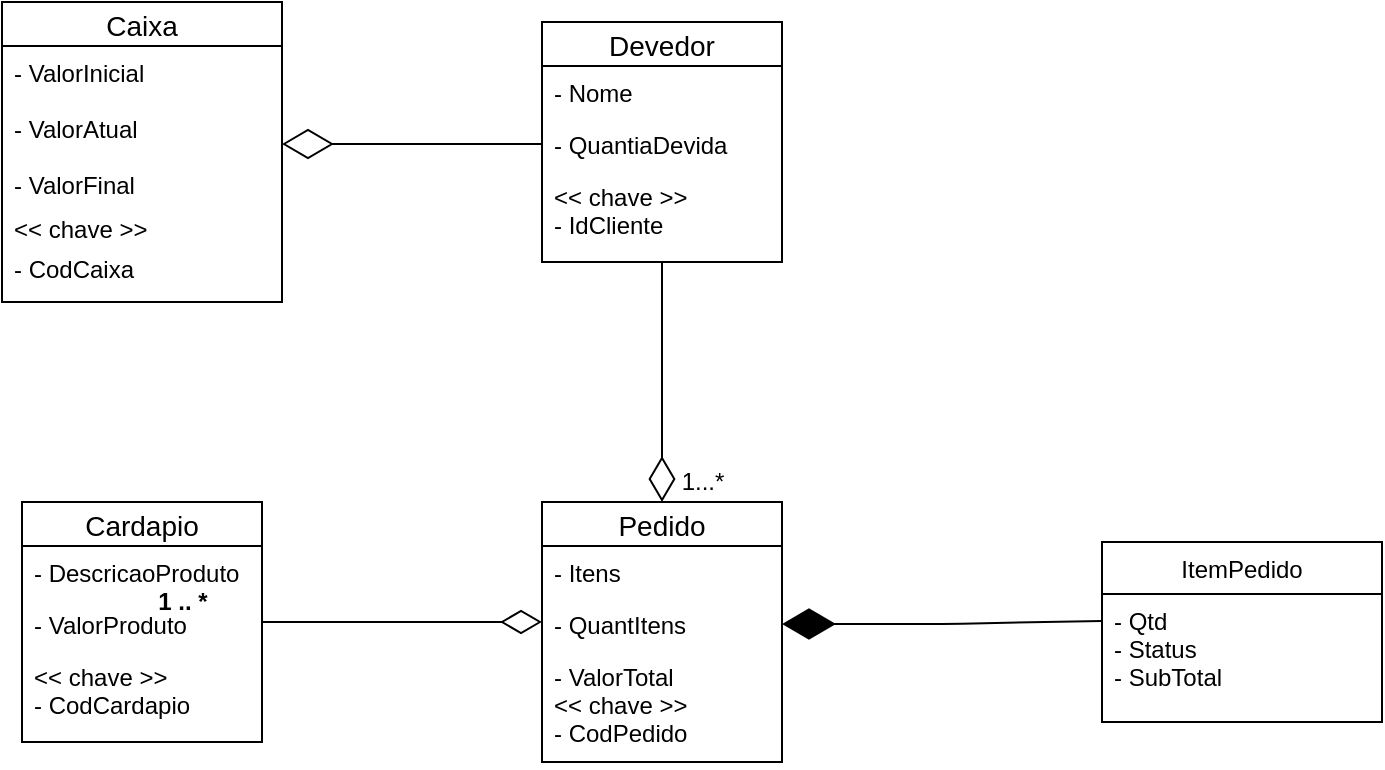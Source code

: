 <mxfile version="13.0.1"><diagram id="08roWCBCD62fhNJQnwJd" name="Page-1"><mxGraphModel dx="1695" dy="433" grid="1" gridSize="10" guides="1" tooltips="1" connect="1" arrows="1" fold="1" page="1" pageScale="1" pageWidth="827" pageHeight="1169" math="0" shadow="0"><root><mxCell id="0"/><mxCell id="1" parent="0"/><mxCell id="L_Tfyu2iYiZXmHbxxTq6-12" value="&lt;&lt; chave &gt;&gt;" style="text;strokeColor=none;fillColor=none;spacingLeft=4;spacingRight=4;overflow=hidden;rotatable=0;points=[[0,0.5],[1,0.5]];portConstraint=eastwest;fontSize=12;" parent="1" vertex="1"><mxGeometry x="-100" y="750" width="140" height="26" as="geometry"/></mxCell><mxCell id="L_Tfyu2iYiZXmHbxxTq6-21" value="&lt;b&gt;1 .. *&lt;/b&gt;" style="text;html=1;align=center;verticalAlign=middle;resizable=0;points=[];autosize=1;" parent="1" vertex="1"><mxGeometry x="-30" y="940" width="40" height="20" as="geometry"/></mxCell><mxCell id="V0ZTQlG43mDPrAawsUu--2" value="Pedido" style="swimlane;fontStyle=0;childLayout=stackLayout;horizontal=1;startSize=22;horizontalStack=0;resizeParent=1;resizeParentMax=0;resizeLast=0;collapsible=1;marginBottom=0;align=center;fontSize=14;" vertex="1" parent="1"><mxGeometry x="170" y="900" width="120" height="130" as="geometry"/></mxCell><mxCell id="V0ZTQlG43mDPrAawsUu--3" value="- Itens" style="text;strokeColor=none;fillColor=none;spacingLeft=4;spacingRight=4;overflow=hidden;rotatable=0;points=[[0,0.5],[1,0.5]];portConstraint=eastwest;fontSize=12;" vertex="1" parent="V0ZTQlG43mDPrAawsUu--2"><mxGeometry y="22" width="120" height="26" as="geometry"/></mxCell><mxCell id="V0ZTQlG43mDPrAawsUu--4" value="- QuantItens" style="text;strokeColor=none;fillColor=none;spacingLeft=4;spacingRight=4;overflow=hidden;rotatable=0;points=[[0,0.5],[1,0.5]];portConstraint=eastwest;fontSize=12;" vertex="1" parent="V0ZTQlG43mDPrAawsUu--2"><mxGeometry y="48" width="120" height="26" as="geometry"/></mxCell><mxCell id="V0ZTQlG43mDPrAawsUu--5" value="- ValorTotal&#10;&lt;&lt; chave &gt;&gt;&#10;- CodPedido" style="text;strokeColor=none;fillColor=none;spacingLeft=4;spacingRight=4;overflow=hidden;rotatable=0;points=[[0,0.5],[1,0.5]];portConstraint=eastwest;fontSize=12;" vertex="1" parent="V0ZTQlG43mDPrAawsUu--2"><mxGeometry y="74" width="120" height="56" as="geometry"/></mxCell><mxCell id="V0ZTQlG43mDPrAawsUu--6" style="edgeStyle=orthogonalEdgeStyle;rounded=0;orthogonalLoop=1;jettySize=auto;html=1;endArrow=diamondThin;endFill=0;endSize=18;" edge="1" parent="1" source="V0ZTQlG43mDPrAawsUu--7"><mxGeometry relative="1" as="geometry"><mxPoint x="170" y="960" as="targetPoint"/></mxGeometry></mxCell><mxCell id="V0ZTQlG43mDPrAawsUu--11" value="" style="endArrow=diamondThin;endFill=1;endSize=24;html=1;entryX=1;entryY=0.5;entryDx=0;entryDy=0;" edge="1" parent="1" target="V0ZTQlG43mDPrAawsUu--4"><mxGeometry width="160" relative="1" as="geometry"><mxPoint x="450" y="959.5" as="sourcePoint"/><mxPoint x="330" y="959.5" as="targetPoint"/><Array as="points"><mxPoint x="370" y="961"/></Array></mxGeometry></mxCell><mxCell id="V0ZTQlG43mDPrAawsUu--12" value="ItemPedido" style="swimlane;fontStyle=0;childLayout=stackLayout;horizontal=1;startSize=26;fillColor=none;horizontalStack=0;resizeParent=1;resizeParentMax=0;resizeLast=0;collapsible=1;marginBottom=0;" vertex="1" parent="1"><mxGeometry x="450" y="920" width="140" height="90" as="geometry"/></mxCell><mxCell id="V0ZTQlG43mDPrAawsUu--13" value="- Qtd&#10;- Status&#10;- SubTotal" style="text;strokeColor=none;fillColor=none;align=left;verticalAlign=top;spacingLeft=4;spacingRight=4;overflow=hidden;rotatable=0;points=[[0,0.5],[1,0.5]];portConstraint=eastwest;" vertex="1" parent="V0ZTQlG43mDPrAawsUu--12"><mxGeometry y="26" width="140" height="64" as="geometry"/></mxCell><mxCell id="V0ZTQlG43mDPrAawsUu--18" style="edgeStyle=orthogonalEdgeStyle;rounded=0;orthogonalLoop=1;jettySize=auto;html=1;entryX=0.5;entryY=0;entryDx=0;entryDy=0;endArrow=diamondThin;endFill=0;endSize=20;" edge="1" parent="1" source="V0ZTQlG43mDPrAawsUu--20" target="V0ZTQlG43mDPrAawsUu--2"><mxGeometry relative="1" as="geometry"/></mxCell><mxCell id="V0ZTQlG43mDPrAawsUu--19" value="1...*" style="text;html=1;align=center;verticalAlign=middle;resizable=0;points=[];autosize=1;" vertex="1" parent="1"><mxGeometry x="230" y="880" width="40" height="20" as="geometry"/></mxCell><mxCell id="V0ZTQlG43mDPrAawsUu--20" value="Devedor" style="swimlane;fontStyle=0;childLayout=stackLayout;horizontal=1;startSize=22;horizontalStack=0;resizeParent=1;resizeParentMax=0;resizeLast=0;collapsible=1;marginBottom=0;align=center;fontSize=14;" vertex="1" parent="1"><mxGeometry x="170" y="660" width="120" height="120" as="geometry"/></mxCell><mxCell id="V0ZTQlG43mDPrAawsUu--21" value="- Nome" style="text;strokeColor=none;fillColor=none;spacingLeft=4;spacingRight=4;overflow=hidden;rotatable=0;points=[[0,0.5],[1,0.5]];portConstraint=eastwest;fontSize=12;" vertex="1" parent="V0ZTQlG43mDPrAawsUu--20"><mxGeometry y="22" width="120" height="26" as="geometry"/></mxCell><mxCell id="V0ZTQlG43mDPrAawsUu--22" value="- QuantiaDevida" style="text;strokeColor=none;fillColor=none;spacingLeft=4;spacingRight=4;overflow=hidden;rotatable=0;points=[[0,0.5],[1,0.5]];portConstraint=eastwest;fontSize=12;" vertex="1" parent="V0ZTQlG43mDPrAawsUu--20"><mxGeometry y="48" width="120" height="26" as="geometry"/></mxCell><mxCell id="V0ZTQlG43mDPrAawsUu--23" value="&lt;&lt; chave &gt;&gt;&#10;- IdCliente" style="text;strokeColor=none;fillColor=none;spacingLeft=4;spacingRight=4;overflow=hidden;rotatable=0;points=[[0,0.5],[1,0.5]];portConstraint=eastwest;fontSize=12;" vertex="1" parent="V0ZTQlG43mDPrAawsUu--20"><mxGeometry y="74" width="120" height="46" as="geometry"/></mxCell><mxCell id="V0ZTQlG43mDPrAawsUu--7" value="Cardapio" style="swimlane;fontStyle=0;childLayout=stackLayout;horizontal=1;startSize=22;horizontalStack=0;resizeParent=1;resizeParentMax=0;resizeLast=0;collapsible=1;marginBottom=0;align=center;fontSize=14;" vertex="1" parent="1"><mxGeometry x="-90" y="900" width="120" height="120" as="geometry"/></mxCell><mxCell id="V0ZTQlG43mDPrAawsUu--8" value="- DescricaoProduto" style="text;strokeColor=none;fillColor=none;spacingLeft=4;spacingRight=4;overflow=hidden;rotatable=0;points=[[0,0.5],[1,0.5]];portConstraint=eastwest;fontSize=12;" vertex="1" parent="V0ZTQlG43mDPrAawsUu--7"><mxGeometry y="22" width="120" height="26" as="geometry"/></mxCell><mxCell id="V0ZTQlG43mDPrAawsUu--9" value="- ValorProduto" style="text;strokeColor=none;fillColor=none;spacingLeft=4;spacingRight=4;overflow=hidden;rotatable=0;points=[[0,0.5],[1,0.5]];portConstraint=eastwest;fontSize=12;" vertex="1" parent="V0ZTQlG43mDPrAawsUu--7"><mxGeometry y="48" width="120" height="26" as="geometry"/></mxCell><mxCell id="V0ZTQlG43mDPrAawsUu--10" value="&lt;&lt; chave &gt;&gt;&#10;- CodCardapio" style="text;strokeColor=none;fillColor=none;spacingLeft=4;spacingRight=4;overflow=hidden;rotatable=0;points=[[0,0.5],[1,0.5]];portConstraint=eastwest;fontSize=12;" vertex="1" parent="V0ZTQlG43mDPrAawsUu--7"><mxGeometry y="74" width="120" height="46" as="geometry"/></mxCell><mxCell id="L_Tfyu2iYiZXmHbxxTq6-13" value="Caixa" style="swimlane;fontStyle=0;childLayout=stackLayout;horizontal=1;startSize=22;horizontalStack=0;resizeParent=1;resizeParentMax=0;resizeLast=0;collapsible=1;marginBottom=0;align=center;fontSize=14;" parent="1" vertex="1"><mxGeometry x="-100" y="650" width="140" height="150" as="geometry"/></mxCell><mxCell id="L_Tfyu2iYiZXmHbxxTq6-14" value="- ValorInicial&#10;&#10;- ValorAtual&#10;&#10;- ValorFinal&#10;" style="text;strokeColor=none;fillColor=none;spacingLeft=4;spacingRight=4;overflow=hidden;rotatable=0;points=[[0,0.5],[1,0.5]];portConstraint=eastwest;fontSize=12;" parent="L_Tfyu2iYiZXmHbxxTq6-13" vertex="1"><mxGeometry y="22" width="140" height="98" as="geometry"/></mxCell><mxCell id="L_Tfyu2iYiZXmHbxxTq6-15" value="- CodCaixa" style="text;strokeColor=none;fillColor=none;spacingLeft=4;spacingRight=4;overflow=hidden;rotatable=0;points=[[0,0.5],[1,0.5]];portConstraint=eastwest;fontSize=12;" parent="L_Tfyu2iYiZXmHbxxTq6-13" vertex="1"><mxGeometry y="120" width="140" height="30" as="geometry"/></mxCell><mxCell id="V0ZTQlG43mDPrAawsUu--25" style="edgeStyle=orthogonalEdgeStyle;rounded=0;orthogonalLoop=1;jettySize=auto;html=1;exitX=0;exitY=0.5;exitDx=0;exitDy=0;entryX=1;entryY=0.5;entryDx=0;entryDy=0;endArrow=diamondThin;endFill=0;targetPerimeterSpacing=0;endSize=23;" edge="1" parent="1" source="V0ZTQlG43mDPrAawsUu--22" target="L_Tfyu2iYiZXmHbxxTq6-14"><mxGeometry relative="1" as="geometry"/></mxCell></root></mxGraphModel></diagram></mxfile>